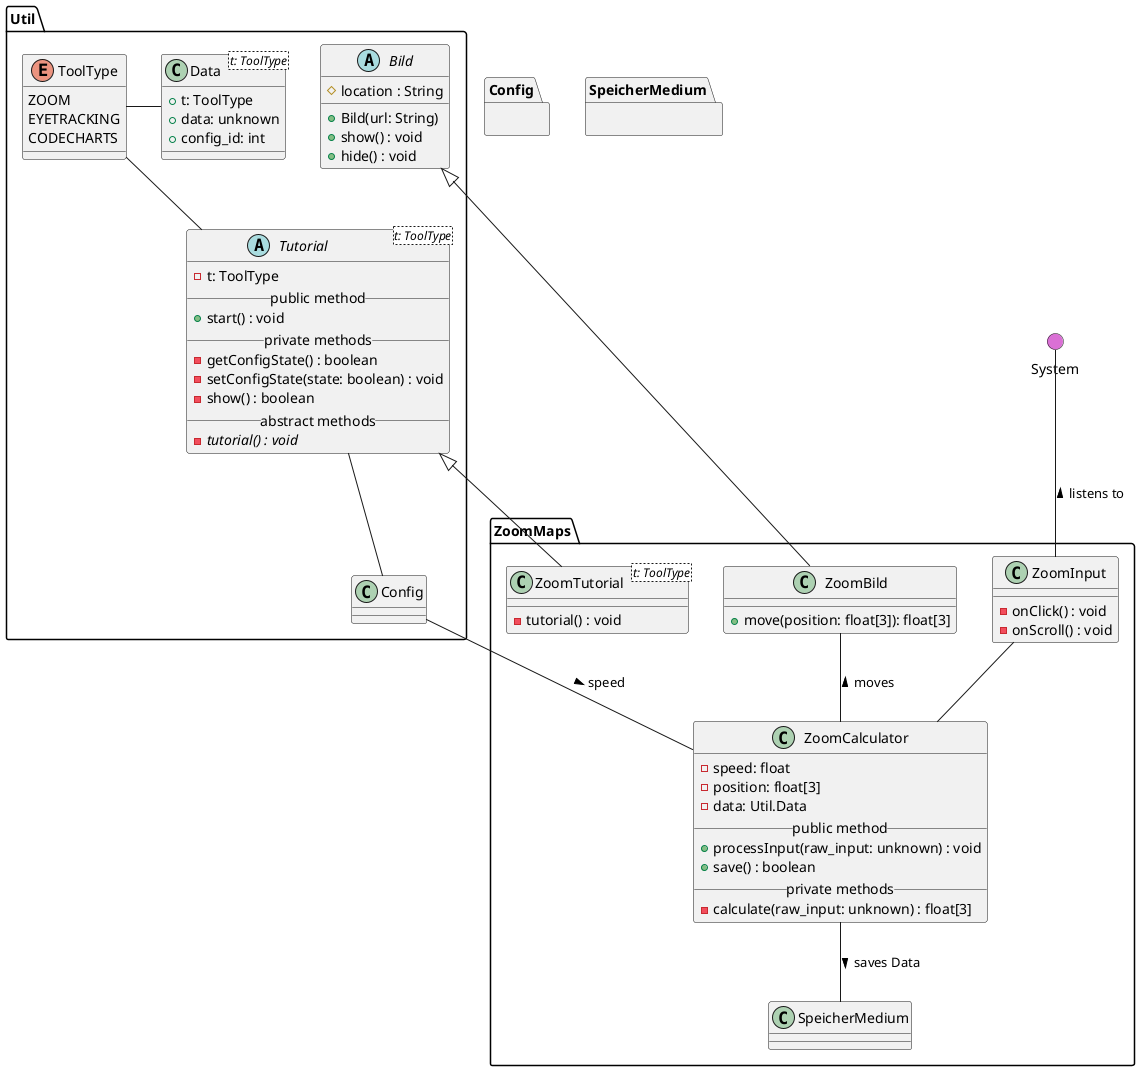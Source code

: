 @startuml zoommaps
' skinparam backgroundColor transparent
() System #DA70D5
top to bottom direction

package Util {
    ' --- TUTORIAL ---
    abstract Tutorial<t: ToolType> {
      - t: ToolType
      __public method__
      + start() : void
      __private methods__
      - getConfigState() : boolean
      - setConfigState(state: boolean) : void
      - show() : boolean
      __abstract methods__
      - {abstract} tutorial() : void
    }

    enum ToolType {
        ZOOM
        EYETRACKING
        CODECHARTS
    }

    ' Interaktionen
    Tutorial -u- ToolType
    Data -r- ToolType
    Tutorial -d- Config


    ' --- BILD ---

    abstract Bild {
        # location : String
        + Bild(url: String)
        + show() : void
        + hide() : void
    }

    class Data<t: ToolType> {
        + t: ToolType
        + data: unknown
        + config_id: int
    }
}



' === ZOOM MAPS ===
package ZoomMaps {

    ' Zoom Input
    class ZoomInput {
        - onClick() : void
        - onScroll() : void
    }

    ' Zoom Tutorial
    class ZoomTutorial<t: ToolType> {
        - tutorial() : void
    }

    ' Zoom Calculator
    class ZoomCalculator {
        - speed: float
        - position: float[3]
        - data: Util.Data
        __public method__
        + processInput(raw_input: unknown) : void
        + save() : boolean
        __private methods__
        - calculate(raw_input: unknown) : float[3]
    }

    ' Zoom Bild
    class ZoomBild {
        + move(position: float[3]): float[3]
    }


    ' Vererbungen
    Bild <|-- ZoomBild
    Tutorial <|-- ZoomTutorial

    ' Interaktionen
    ZoomInput -d- ZoomCalculator
    ZoomCalculator  -u- ZoomBild : > moves

    ' Andere Module
    ZoomCalculator -- SpeicherMedium : > saves Data
    ZoomCalculator -l- Config : < speed
    ZoomInput -u- System : > listens to

}

' Blackboxen / Andere Module
package Config {}

package SpeicherMedium {}

@enduml
